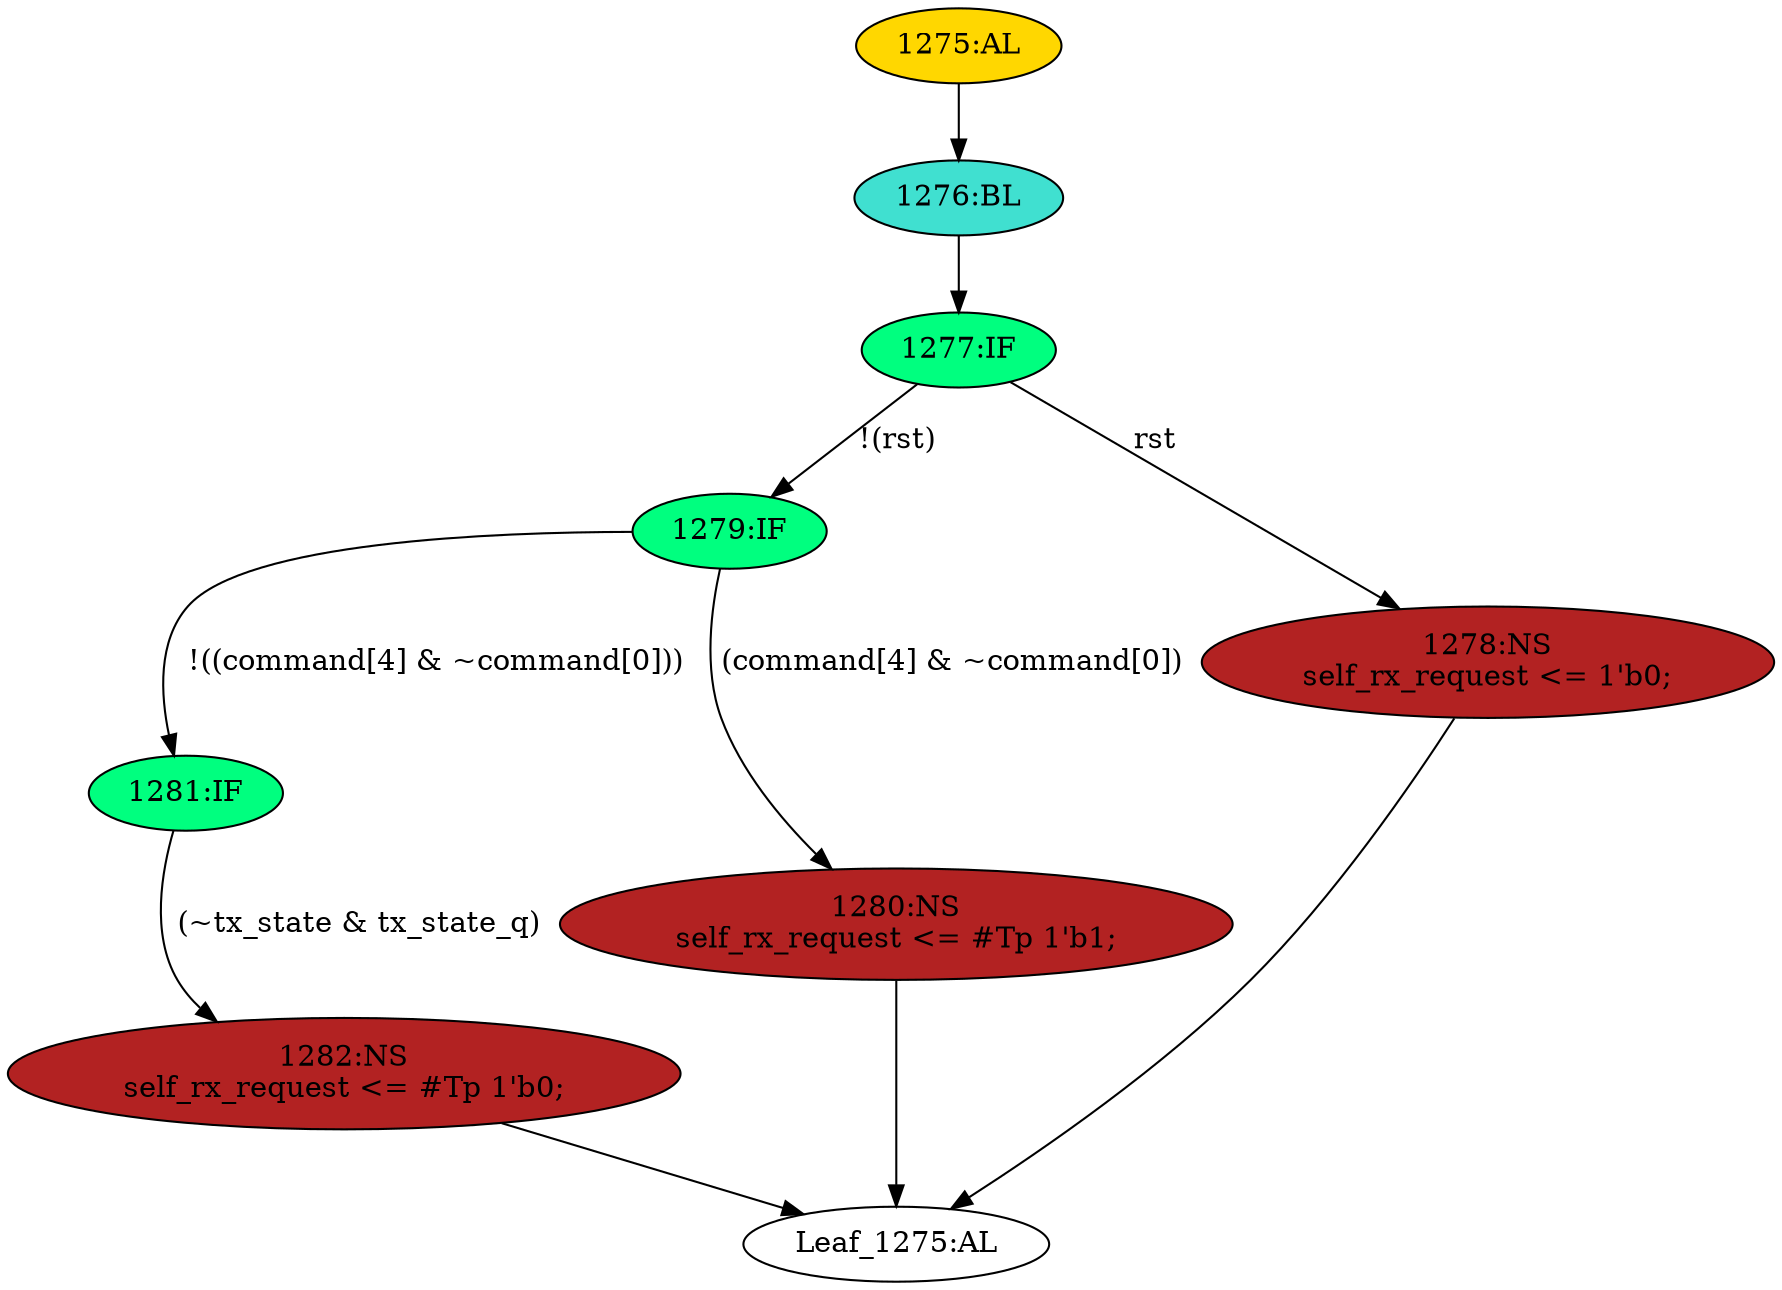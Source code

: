 strict digraph "" {
	node [label="\N"];
	"1276:BL"	 [ast="<pyverilog.vparser.ast.Block object at 0x7fd773257b50>",
		fillcolor=turquoise,
		label="1276:BL",
		statements="[]",
		style=filled,
		typ=Block];
	"1277:IF"	 [ast="<pyverilog.vparser.ast.IfStatement object at 0x7fd773257b90>",
		fillcolor=springgreen,
		label="1277:IF",
		statements="[]",
		style=filled,
		typ=IfStatement];
	"1276:BL" -> "1277:IF"	 [cond="[]",
		lineno=None];
	"1279:IF"	 [ast="<pyverilog.vparser.ast.IfStatement object at 0x7fd773257c10>",
		fillcolor=springgreen,
		label="1279:IF",
		statements="[]",
		style=filled,
		typ=IfStatement];
	"1281:IF"	 [ast="<pyverilog.vparser.ast.IfStatement object at 0x7fd773257c50>",
		fillcolor=springgreen,
		label="1281:IF",
		statements="[]",
		style=filled,
		typ=IfStatement];
	"1279:IF" -> "1281:IF"	 [cond="['command', 'command']",
		label="!((command[4] & ~command[0]))",
		lineno=1279];
	"1280:NS"	 [ast="<pyverilog.vparser.ast.NonblockingSubstitution object at 0x7fd773261090>",
		fillcolor=firebrick,
		label="1280:NS
self_rx_request <= #Tp 1'b1;",
		statements="[<pyverilog.vparser.ast.NonblockingSubstitution object at 0x7fd773261090>]",
		style=filled,
		typ=NonblockingSubstitution];
	"1279:IF" -> "1280:NS"	 [cond="['command', 'command']",
		label="(command[4] & ~command[0])",
		lineno=1279];
	"Leaf_1275:AL"	 [def_var="['self_rx_request']",
		label="Leaf_1275:AL"];
	"1277:IF" -> "1279:IF"	 [cond="['rst']",
		label="!(rst)",
		lineno=1277];
	"1278:NS"	 [ast="<pyverilog.vparser.ast.NonblockingSubstitution object at 0x7fd7732614d0>",
		fillcolor=firebrick,
		label="1278:NS
self_rx_request <= 1'b0;",
		statements="[<pyverilog.vparser.ast.NonblockingSubstitution object at 0x7fd7732614d0>]",
		style=filled,
		typ=NonblockingSubstitution];
	"1277:IF" -> "1278:NS"	 [cond="['rst']",
		label=rst,
		lineno=1277];
	"1275:AL"	 [ast="<pyverilog.vparser.ast.Always object at 0x7fd773261650>",
		clk_sens=True,
		fillcolor=gold,
		label="1275:AL",
		sens="['clk', 'rst']",
		statements="[]",
		style=filled,
		typ=Always,
		use_var="['rst', 'command', 'tx_state_q', 'tx_state']"];
	"1275:AL" -> "1276:BL"	 [cond="[]",
		lineno=None];
	"1278:NS" -> "Leaf_1275:AL"	 [cond="[]",
		lineno=None];
	"1282:NS"	 [ast="<pyverilog.vparser.ast.NonblockingSubstitution object at 0x7fd773257cd0>",
		fillcolor=firebrick,
		label="1282:NS
self_rx_request <= #Tp 1'b0;",
		statements="[<pyverilog.vparser.ast.NonblockingSubstitution object at 0x7fd773257cd0>]",
		style=filled,
		typ=NonblockingSubstitution];
	"1282:NS" -> "Leaf_1275:AL"	 [cond="[]",
		lineno=None];
	"1281:IF" -> "1282:NS"	 [cond="['tx_state', 'tx_state_q']",
		label="(~tx_state & tx_state_q)",
		lineno=1281];
	"1280:NS" -> "Leaf_1275:AL"	 [cond="[]",
		lineno=None];
}
